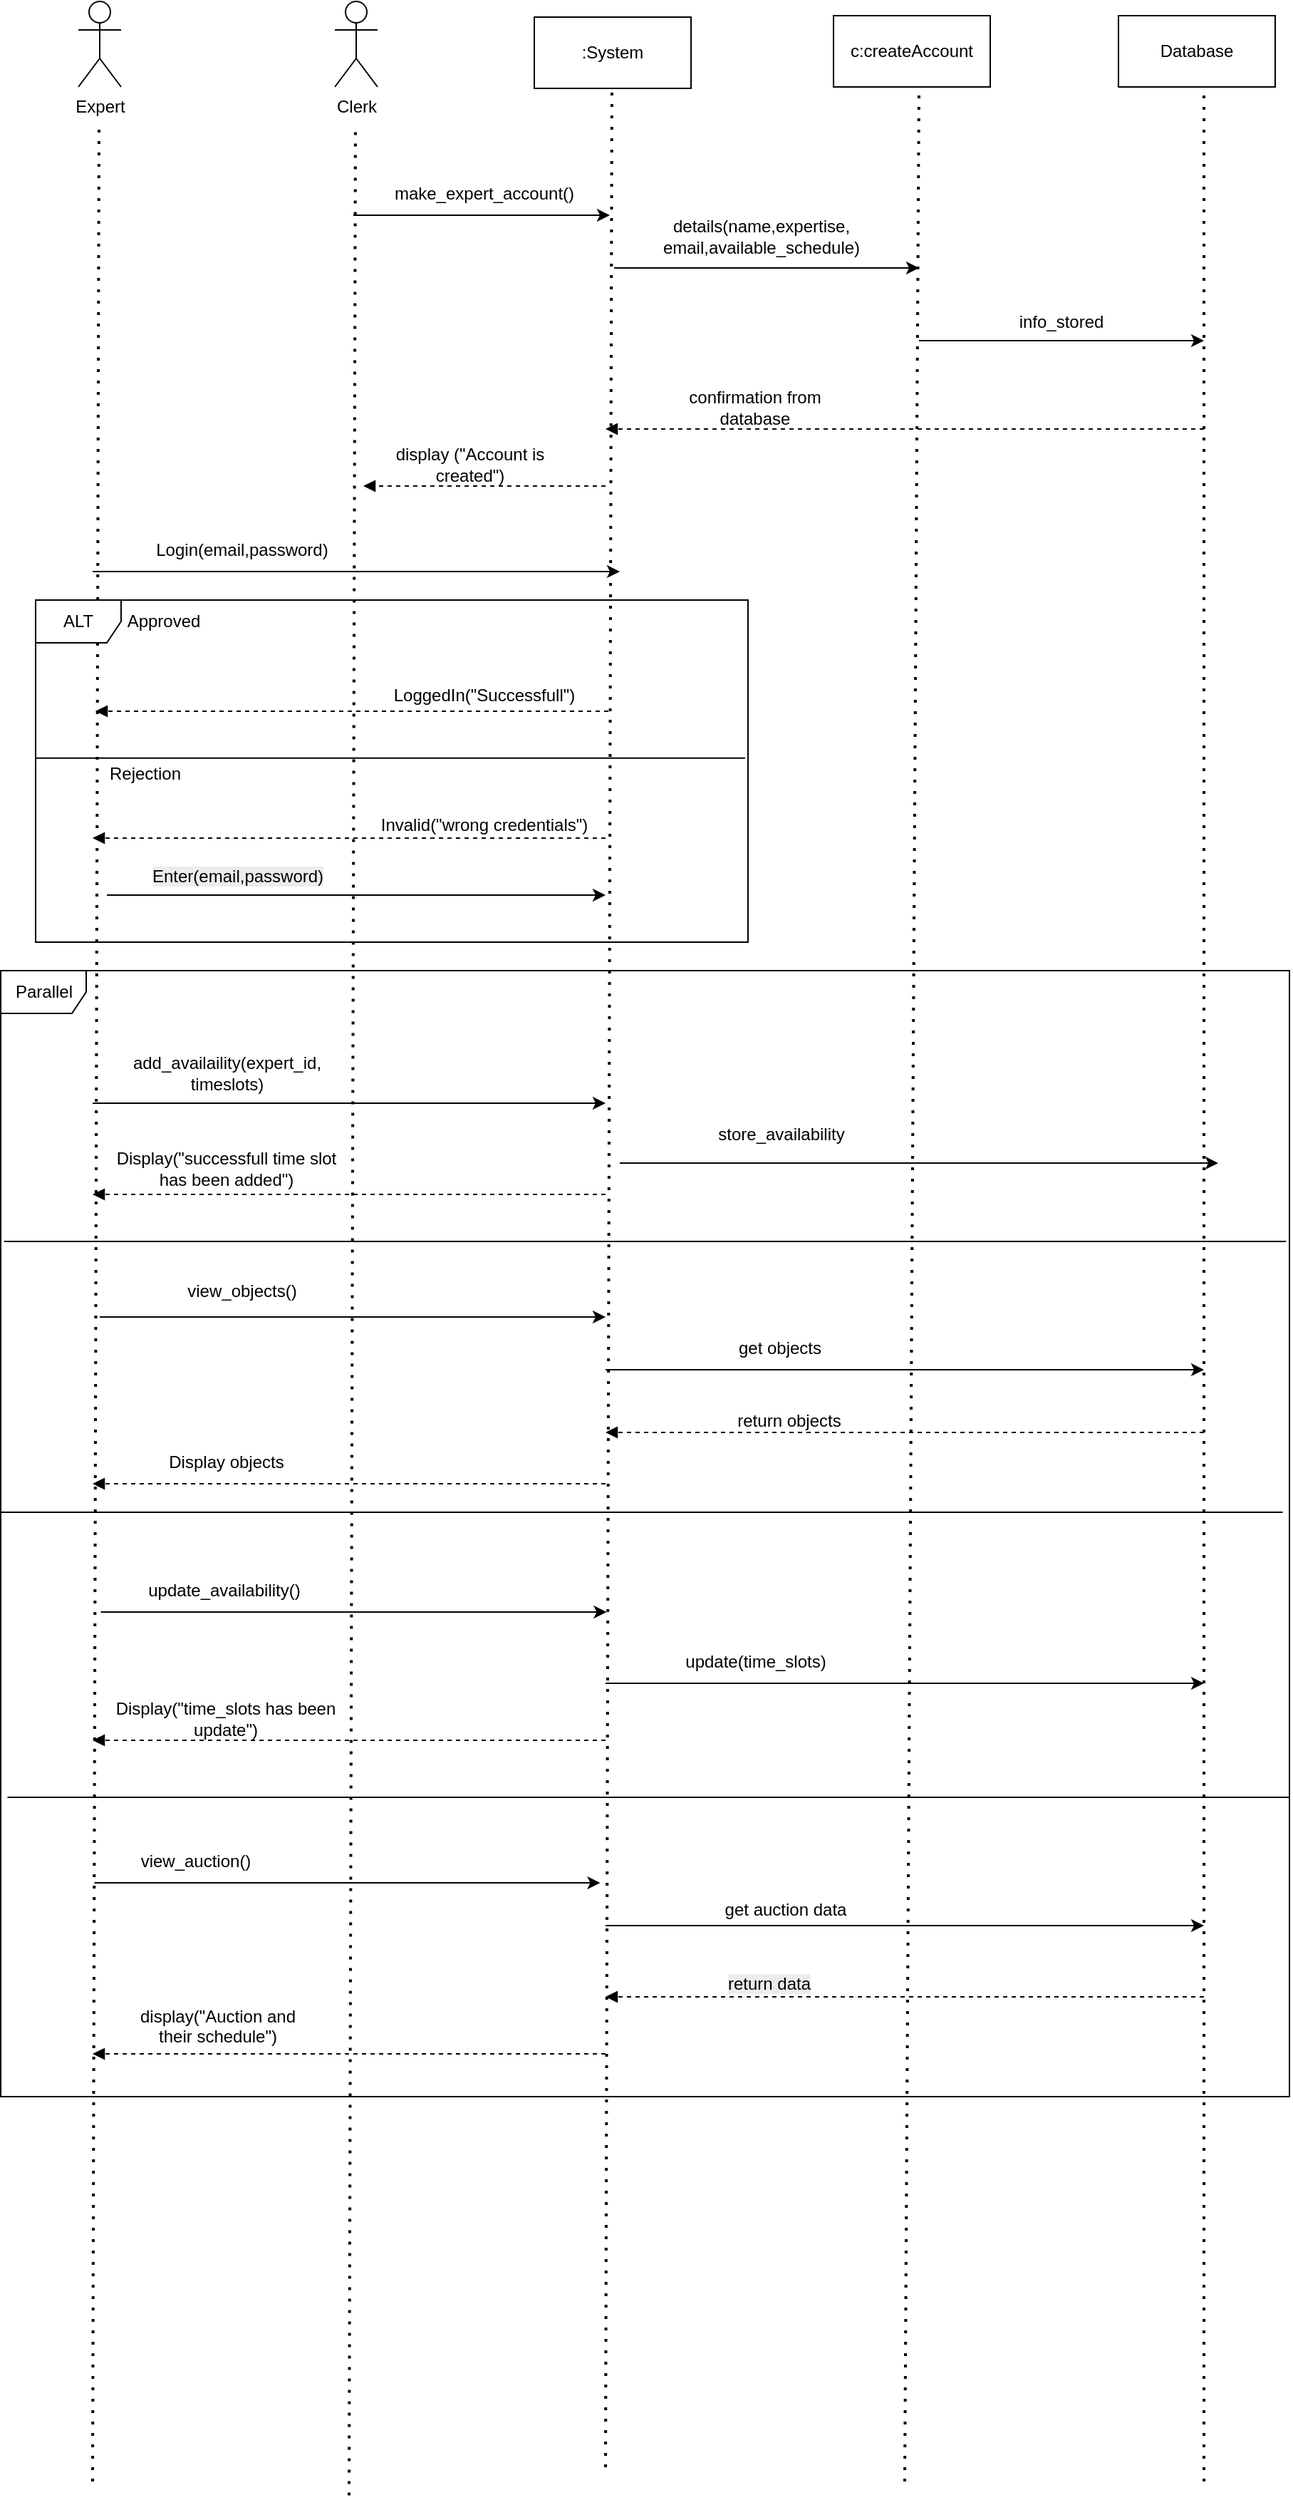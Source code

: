 <mxfile version="26.2.12">
  <diagram name="Page-1" id="CJ1grwiRKDDhybf41n5O">
    <mxGraphModel dx="2043" dy="1348" grid="1" gridSize="10" guides="1" tooltips="1" connect="1" arrows="1" fold="1" page="1" pageScale="1" pageWidth="2339" pageHeight="3300" math="0" shadow="0">
      <root>
        <mxCell id="0" />
        <mxCell id="1" parent="0" />
        <mxCell id="ceODfWnPgdktClt1tQam-1" value="Expert" style="shape=umlActor;verticalLabelPosition=bottom;verticalAlign=top;html=1;" vertex="1" parent="1">
          <mxGeometry x="310" y="140" width="30" height="60" as="geometry" />
        </mxCell>
        <mxCell id="ceODfWnPgdktClt1tQam-8" value="Clerk" style="shape=umlActor;verticalLabelPosition=bottom;verticalAlign=top;html=1;" vertex="1" parent="1">
          <mxGeometry x="490" y="140" width="30" height="60" as="geometry" />
        </mxCell>
        <mxCell id="ceODfWnPgdktClt1tQam-9" value=":System" style="html=1;whiteSpace=wrap;" vertex="1" parent="1">
          <mxGeometry x="630" y="151" width="110" height="50" as="geometry" />
        </mxCell>
        <mxCell id="ceODfWnPgdktClt1tQam-10" value="c:createAccount" style="html=1;whiteSpace=wrap;" vertex="1" parent="1">
          <mxGeometry x="840" y="150" width="110" height="50" as="geometry" />
        </mxCell>
        <mxCell id="ceODfWnPgdktClt1tQam-11" value="Database" style="html=1;whiteSpace=wrap;" vertex="1" parent="1">
          <mxGeometry x="1040" y="150" width="110" height="50" as="geometry" />
        </mxCell>
        <mxCell id="ceODfWnPgdktClt1tQam-13" value="" style="endArrow=none;dashed=1;html=1;dashPattern=1 3;strokeWidth=2;rounded=0;" edge="1" parent="1">
          <mxGeometry width="50" height="50" relative="1" as="geometry">
            <mxPoint x="320" y="1880" as="sourcePoint" />
            <mxPoint x="324.47" y="230" as="targetPoint" />
          </mxGeometry>
        </mxCell>
        <mxCell id="ceODfWnPgdktClt1tQam-14" value="" style="endArrow=none;dashed=1;html=1;dashPattern=1 3;strokeWidth=2;rounded=0;" edge="1" parent="1">
          <mxGeometry width="50" height="50" relative="1" as="geometry">
            <mxPoint x="890" y="1880" as="sourcePoint" />
            <mxPoint x="900" y="200" as="targetPoint" />
          </mxGeometry>
        </mxCell>
        <mxCell id="ceODfWnPgdktClt1tQam-15" value="" style="endArrow=none;dashed=1;html=1;dashPattern=1 3;strokeWidth=2;rounded=0;" edge="1" parent="1">
          <mxGeometry width="50" height="50" relative="1" as="geometry">
            <mxPoint x="1100" y="1880" as="sourcePoint" />
            <mxPoint x="1100" y="200" as="targetPoint" />
          </mxGeometry>
        </mxCell>
        <mxCell id="ceODfWnPgdktClt1tQam-16" value="" style="endArrow=none;dashed=1;html=1;dashPattern=1 3;strokeWidth=2;rounded=0;" edge="1" parent="1">
          <mxGeometry width="50" height="50" relative="1" as="geometry">
            <mxPoint x="680" y="1870" as="sourcePoint" />
            <mxPoint x="684.47" y="201" as="targetPoint" />
          </mxGeometry>
        </mxCell>
        <mxCell id="ceODfWnPgdktClt1tQam-17" value="" style="endArrow=none;dashed=1;html=1;dashPattern=1 3;strokeWidth=2;rounded=0;" edge="1" parent="1">
          <mxGeometry width="50" height="50" relative="1" as="geometry">
            <mxPoint x="500" y="1889.79" as="sourcePoint" />
            <mxPoint x="504.47" y="230" as="targetPoint" />
          </mxGeometry>
        </mxCell>
        <mxCell id="ceODfWnPgdktClt1tQam-18" value="" style="endArrow=classic;html=1;rounded=0;" edge="1" parent="1">
          <mxGeometry width="50" height="50" relative="1" as="geometry">
            <mxPoint x="503" y="290" as="sourcePoint" />
            <mxPoint x="683" y="290" as="targetPoint" />
          </mxGeometry>
        </mxCell>
        <mxCell id="ceODfWnPgdktClt1tQam-19" value="make_expert_account()" style="text;html=1;align=center;verticalAlign=middle;whiteSpace=wrap;rounded=0;" vertex="1" parent="1">
          <mxGeometry x="530" y="260" width="130" height="30" as="geometry" />
        </mxCell>
        <mxCell id="ceODfWnPgdktClt1tQam-23" value="" style="endArrow=classic;html=1;rounded=0;" edge="1" parent="1">
          <mxGeometry width="50" height="50" relative="1" as="geometry">
            <mxPoint x="686" y="327" as="sourcePoint" />
            <mxPoint x="900" y="327" as="targetPoint" />
          </mxGeometry>
        </mxCell>
        <mxCell id="ceODfWnPgdktClt1tQam-24" value="details(name,expertise,&lt;div&gt;email,available_schedule)&lt;/div&gt;" style="text;html=1;align=center;verticalAlign=middle;whiteSpace=wrap;rounded=0;" vertex="1" parent="1">
          <mxGeometry x="710" y="290" width="159" height="30" as="geometry" />
        </mxCell>
        <mxCell id="ceODfWnPgdktClt1tQam-25" value="" style="endArrow=classic;html=1;rounded=0;" edge="1" parent="1">
          <mxGeometry width="50" height="50" relative="1" as="geometry">
            <mxPoint x="900" y="378" as="sourcePoint" />
            <mxPoint x="1100" y="378" as="targetPoint" />
          </mxGeometry>
        </mxCell>
        <mxCell id="ceODfWnPgdktClt1tQam-26" value="info_stored" style="text;html=1;align=center;verticalAlign=middle;whiteSpace=wrap;rounded=0;" vertex="1" parent="1">
          <mxGeometry x="970" y="350" width="60" height="30" as="geometry" />
        </mxCell>
        <mxCell id="ceODfWnPgdktClt1tQam-28" value="" style="html=1;verticalAlign=bottom;labelBackgroundColor=none;endArrow=block;endFill=1;dashed=1;rounded=0;" edge="1" parent="1">
          <mxGeometry width="160" relative="1" as="geometry">
            <mxPoint x="1100" y="440" as="sourcePoint" />
            <mxPoint x="680" y="440" as="targetPoint" />
          </mxGeometry>
        </mxCell>
        <mxCell id="ceODfWnPgdktClt1tQam-29" value="confirmation from database" style="text;html=1;align=center;verticalAlign=middle;whiteSpace=wrap;rounded=0;" vertex="1" parent="1">
          <mxGeometry x="720" y="410" width="130" height="30" as="geometry" />
        </mxCell>
        <mxCell id="ceODfWnPgdktClt1tQam-30" value="" style="html=1;verticalAlign=bottom;labelBackgroundColor=none;endArrow=block;endFill=1;dashed=1;rounded=0;" edge="1" parent="1">
          <mxGeometry width="160" relative="1" as="geometry">
            <mxPoint x="680" y="480" as="sourcePoint" />
            <mxPoint x="510" y="480" as="targetPoint" />
          </mxGeometry>
        </mxCell>
        <mxCell id="ceODfWnPgdktClt1tQam-31" value="display (&quot;Account is created&quot;)" style="text;html=1;align=center;verticalAlign=middle;whiteSpace=wrap;rounded=0;" vertex="1" parent="1">
          <mxGeometry x="520" y="450" width="130" height="30" as="geometry" />
        </mxCell>
        <mxCell id="ceODfWnPgdktClt1tQam-33" value="" style="endArrow=classic;html=1;rounded=0;" edge="1" parent="1">
          <mxGeometry width="50" height="50" relative="1" as="geometry">
            <mxPoint x="320" y="540" as="sourcePoint" />
            <mxPoint x="690" y="540" as="targetPoint" />
          </mxGeometry>
        </mxCell>
        <mxCell id="ceODfWnPgdktClt1tQam-34" value="Login(email,password)" style="text;html=1;align=center;verticalAlign=middle;whiteSpace=wrap;rounded=0;" vertex="1" parent="1">
          <mxGeometry x="360" y="510" width="130" height="30" as="geometry" />
        </mxCell>
        <mxCell id="ceODfWnPgdktClt1tQam-36" value="ALT" style="shape=umlFrame;whiteSpace=wrap;html=1;pointerEvents=0;" vertex="1" parent="1">
          <mxGeometry x="280" y="560" width="500" height="240" as="geometry" />
        </mxCell>
        <mxCell id="ceODfWnPgdktClt1tQam-38" value="" style="endArrow=none;html=1;rounded=0;entryX=0.996;entryY=0.487;entryDx=0;entryDy=0;entryPerimeter=0;exitX=0.001;exitY=0.487;exitDx=0;exitDy=0;exitPerimeter=0;" edge="1" parent="1">
          <mxGeometry width="50" height="50" relative="1" as="geometry">
            <mxPoint x="280.5" y="670.88" as="sourcePoint" />
            <mxPoint x="778" y="670.88" as="targetPoint" />
          </mxGeometry>
        </mxCell>
        <mxCell id="ceODfWnPgdktClt1tQam-39" value="" style="html=1;verticalAlign=bottom;labelBackgroundColor=none;endArrow=block;endFill=1;dashed=1;rounded=0;" edge="1" parent="1">
          <mxGeometry width="160" relative="1" as="geometry">
            <mxPoint x="682" y="638" as="sourcePoint" />
            <mxPoint x="322" y="638" as="targetPoint" />
          </mxGeometry>
        </mxCell>
        <mxCell id="ceODfWnPgdktClt1tQam-41" value="" style="html=1;verticalAlign=bottom;labelBackgroundColor=none;endArrow=block;endFill=1;dashed=1;rounded=0;" edge="1" parent="1">
          <mxGeometry width="160" relative="1" as="geometry">
            <mxPoint x="680" y="727" as="sourcePoint" />
            <mxPoint x="320" y="727" as="targetPoint" />
          </mxGeometry>
        </mxCell>
        <mxCell id="ceODfWnPgdktClt1tQam-42" value="LoggedIn(&quot;Successfull&quot;)" style="text;html=1;align=center;verticalAlign=middle;whiteSpace=wrap;rounded=0;" vertex="1" parent="1">
          <mxGeometry x="520" y="612" width="150" height="30" as="geometry" />
        </mxCell>
        <mxCell id="ceODfWnPgdktClt1tQam-44" value="Invalid(&quot;wrong credentials&quot;)" style="text;html=1;align=center;verticalAlign=middle;whiteSpace=wrap;rounded=0;" vertex="1" parent="1">
          <mxGeometry x="510" y="708" width="170" height="20" as="geometry" />
        </mxCell>
        <mxCell id="ceODfWnPgdktClt1tQam-45" value="" style="endArrow=classic;html=1;rounded=0;" edge="1" parent="1">
          <mxGeometry width="50" height="50" relative="1" as="geometry">
            <mxPoint x="330" y="767" as="sourcePoint" />
            <mxPoint x="680" y="767" as="targetPoint" />
          </mxGeometry>
        </mxCell>
        <mxCell id="ceODfWnPgdktClt1tQam-47" value="&lt;span style=&quot;color: rgb(0, 0, 0); font-family: Helvetica; font-size: 12px; font-style: normal; font-variant-ligatures: normal; font-variant-caps: normal; font-weight: 400; letter-spacing: normal; orphans: 2; text-align: center; text-indent: 0px; text-transform: none; widows: 2; word-spacing: 0px; -webkit-text-stroke-width: 0px; white-space: normal; background-color: rgb(236, 236, 236); text-decoration-thickness: initial; text-decoration-style: initial; text-decoration-color: initial; float: none; display: inline !important;&quot;&gt;Enter(email,password)&lt;/span&gt;" style="text;whiteSpace=wrap;html=1;" vertex="1" parent="1">
          <mxGeometry x="360" y="740" width="150" height="40" as="geometry" />
        </mxCell>
        <mxCell id="ceODfWnPgdktClt1tQam-48" value="Approved" style="text;html=1;align=center;verticalAlign=middle;whiteSpace=wrap;rounded=0;" vertex="1" parent="1">
          <mxGeometry x="340" y="560" width="60" height="30" as="geometry" />
        </mxCell>
        <mxCell id="ceODfWnPgdktClt1tQam-49" value="&lt;div style=&quot;text-align: center;&quot;&gt;&lt;span style=&quot;background-color: transparent; color: light-dark(rgb(0, 0, 0), rgb(255, 255, 255));&quot;&gt;Rejection&lt;/span&gt;&lt;/div&gt;" style="text;whiteSpace=wrap;html=1;" vertex="1" parent="1">
          <mxGeometry x="330" y="668" width="150" height="40" as="geometry" />
        </mxCell>
        <mxCell id="ceODfWnPgdktClt1tQam-51" value="" style="endArrow=classic;html=1;rounded=0;" edge="1" parent="1">
          <mxGeometry width="50" height="50" relative="1" as="geometry">
            <mxPoint x="320" y="913" as="sourcePoint" />
            <mxPoint x="680" y="913" as="targetPoint" />
          </mxGeometry>
        </mxCell>
        <mxCell id="ceODfWnPgdktClt1tQam-52" value="add_availaility(expert_id,&lt;div&gt;timeslots)&lt;/div&gt;" style="text;html=1;align=center;verticalAlign=middle;whiteSpace=wrap;rounded=0;" vertex="1" parent="1">
          <mxGeometry x="337.5" y="867" width="152.5" height="50" as="geometry" />
        </mxCell>
        <mxCell id="ceODfWnPgdktClt1tQam-54" value="" style="endArrow=classic;html=1;rounded=0;" edge="1" parent="1">
          <mxGeometry width="50" height="50" relative="1" as="geometry">
            <mxPoint x="680" y="1320" as="sourcePoint" />
            <mxPoint x="1100" y="1320" as="targetPoint" />
          </mxGeometry>
        </mxCell>
        <mxCell id="ceODfWnPgdktClt1tQam-55" value="store_availability" style="text;html=1;align=center;verticalAlign=middle;whiteSpace=wrap;rounded=0;" vertex="1" parent="1">
          <mxGeometry x="711" y="920" width="185" height="30" as="geometry" />
        </mxCell>
        <mxCell id="ceODfWnPgdktClt1tQam-57" value="" style="html=1;verticalAlign=bottom;labelBackgroundColor=none;endArrow=block;endFill=1;dashed=1;rounded=0;" edge="1" parent="1">
          <mxGeometry width="160" relative="1" as="geometry">
            <mxPoint x="680" y="977" as="sourcePoint" />
            <mxPoint x="320" y="977" as="targetPoint" />
          </mxGeometry>
        </mxCell>
        <mxCell id="ceODfWnPgdktClt1tQam-60" value="Display(&quot;successfull time slot has been added&quot;)" style="text;html=1;align=center;verticalAlign=middle;whiteSpace=wrap;rounded=0;" vertex="1" parent="1">
          <mxGeometry x="325.75" y="945" width="176" height="27" as="geometry" />
        </mxCell>
        <mxCell id="ceODfWnPgdktClt1tQam-61" value="Parallel" style="shape=umlFrame;whiteSpace=wrap;html=1;pointerEvents=0;" vertex="1" parent="1">
          <mxGeometry x="255.5" y="820" width="904.5" height="790" as="geometry" />
        </mxCell>
        <mxCell id="ceODfWnPgdktClt1tQam-64" value="" style="endArrow=classic;html=1;rounded=0;" edge="1" parent="1">
          <mxGeometry width="50" height="50" relative="1" as="geometry">
            <mxPoint x="325" y="1063" as="sourcePoint" />
            <mxPoint x="680" y="1063" as="targetPoint" />
          </mxGeometry>
        </mxCell>
        <mxCell id="ceODfWnPgdktClt1tQam-65" value="view_objects()" style="text;html=1;align=center;verticalAlign=middle;whiteSpace=wrap;rounded=0;" vertex="1" parent="1">
          <mxGeometry x="360" y="1030" width="130" height="30" as="geometry" />
        </mxCell>
        <mxCell id="ceODfWnPgdktClt1tQam-66" value="" style="endArrow=classic;html=1;rounded=0;" edge="1" parent="1">
          <mxGeometry width="50" height="50" relative="1" as="geometry">
            <mxPoint x="680" y="1100" as="sourcePoint" />
            <mxPoint x="1100" y="1100" as="targetPoint" />
          </mxGeometry>
        </mxCell>
        <mxCell id="ceODfWnPgdktClt1tQam-67" value="get objects" style="text;html=1;align=center;verticalAlign=middle;whiteSpace=wrap;rounded=0;" vertex="1" parent="1">
          <mxGeometry x="710" y="1070" width="185" height="30" as="geometry" />
        </mxCell>
        <mxCell id="ceODfWnPgdktClt1tQam-68" value="" style="html=1;verticalAlign=bottom;labelBackgroundColor=none;endArrow=block;endFill=1;dashed=1;rounded=0;" edge="1" parent="1">
          <mxGeometry width="160" relative="1" as="geometry">
            <mxPoint x="1100" y="1144" as="sourcePoint" />
            <mxPoint x="680" y="1144" as="targetPoint" />
          </mxGeometry>
        </mxCell>
        <mxCell id="ceODfWnPgdktClt1tQam-70" value="" style="html=1;verticalAlign=bottom;labelBackgroundColor=none;endArrow=block;endFill=1;dashed=1;rounded=0;" edge="1" parent="1">
          <mxGeometry width="160" relative="1" as="geometry">
            <mxPoint x="680" y="1180" as="sourcePoint" />
            <mxPoint x="320" y="1180" as="targetPoint" />
          </mxGeometry>
        </mxCell>
        <mxCell id="ceODfWnPgdktClt1tQam-72" value="Display objects" style="text;html=1;align=center;verticalAlign=middle;whiteSpace=wrap;rounded=0;" vertex="1" parent="1">
          <mxGeometry x="353.75" y="1150" width="120" height="30" as="geometry" />
        </mxCell>
        <mxCell id="ceODfWnPgdktClt1tQam-73" value="return objects" style="text;html=1;align=center;verticalAlign=middle;whiteSpace=wrap;rounded=0;" vertex="1" parent="1">
          <mxGeometry x="749" y="1121" width="120" height="29" as="geometry" />
        </mxCell>
        <mxCell id="ceODfWnPgdktClt1tQam-74" value="" style="endArrow=none;html=1;rounded=0;entryX=0.996;entryY=0.34;entryDx=0;entryDy=0;entryPerimeter=0;exitX=0.001;exitY=0.487;exitDx=0;exitDy=0;exitPerimeter=0;" edge="1" parent="1">
          <mxGeometry width="50" height="50" relative="1" as="geometry">
            <mxPoint x="255.5" y="1200" as="sourcePoint" />
            <mxPoint x="1155.25" y="1200" as="targetPoint" />
          </mxGeometry>
        </mxCell>
        <mxCell id="ceODfWnPgdktClt1tQam-75" value="" style="endArrow=classic;html=1;rounded=0;" edge="1" parent="1">
          <mxGeometry width="50" height="50" relative="1" as="geometry">
            <mxPoint x="325.75" y="1270" as="sourcePoint" />
            <mxPoint x="680.75" y="1270" as="targetPoint" />
          </mxGeometry>
        </mxCell>
        <mxCell id="ceODfWnPgdktClt1tQam-76" value="" style="endArrow=classic;html=1;rounded=0;" edge="1" parent="1">
          <mxGeometry width="50" height="50" relative="1" as="geometry">
            <mxPoint x="690" y="955" as="sourcePoint" />
            <mxPoint x="1110" y="955" as="targetPoint" />
          </mxGeometry>
        </mxCell>
        <mxCell id="ceODfWnPgdktClt1tQam-77" value="" style="html=1;verticalAlign=bottom;labelBackgroundColor=none;endArrow=block;endFill=1;dashed=1;rounded=0;" edge="1" parent="1">
          <mxGeometry width="160" relative="1" as="geometry">
            <mxPoint x="680" y="1360" as="sourcePoint" />
            <mxPoint x="320" y="1360" as="targetPoint" />
          </mxGeometry>
        </mxCell>
        <mxCell id="ceODfWnPgdktClt1tQam-78" value="update_availability()" style="text;html=1;align=center;verticalAlign=middle;whiteSpace=wrap;rounded=0;" vertex="1" parent="1">
          <mxGeometry x="345" y="1240" width="135" height="30" as="geometry" />
        </mxCell>
        <mxCell id="ceODfWnPgdktClt1tQam-79" value="update(time_slots)" style="text;html=1;align=center;verticalAlign=middle;whiteSpace=wrap;rounded=0;" vertex="1" parent="1">
          <mxGeometry x="692.5" y="1290" width="185" height="30" as="geometry" />
        </mxCell>
        <mxCell id="ceODfWnPgdktClt1tQam-80" value="Display(&quot;time_slots has been update&quot;)" style="text;html=1;align=center;verticalAlign=middle;whiteSpace=wrap;rounded=0;" vertex="1" parent="1">
          <mxGeometry x="321.25" y="1330" width="185" height="30" as="geometry" />
        </mxCell>
        <mxCell id="ceODfWnPgdktClt1tQam-81" value="" style="endArrow=none;html=1;rounded=0;entryX=0.996;entryY=0.34;entryDx=0;entryDy=0;entryPerimeter=0;exitX=0.001;exitY=0.487;exitDx=0;exitDy=0;exitPerimeter=0;" edge="1" parent="1">
          <mxGeometry width="50" height="50" relative="1" as="geometry">
            <mxPoint x="260.25" y="1400" as="sourcePoint" />
            <mxPoint x="1160" y="1400" as="targetPoint" />
          </mxGeometry>
        </mxCell>
        <mxCell id="ceODfWnPgdktClt1tQam-82" value="" style="endArrow=none;html=1;rounded=0;entryX=0.996;entryY=0.34;entryDx=0;entryDy=0;entryPerimeter=0;exitX=0.001;exitY=0.487;exitDx=0;exitDy=0;exitPerimeter=0;" edge="1" parent="1">
          <mxGeometry width="50" height="50" relative="1" as="geometry">
            <mxPoint x="257.88" y="1010" as="sourcePoint" />
            <mxPoint x="1157.63" y="1010" as="targetPoint" />
          </mxGeometry>
        </mxCell>
        <mxCell id="ceODfWnPgdktClt1tQam-83" value="" style="endArrow=classic;html=1;rounded=0;" edge="1" parent="1">
          <mxGeometry width="50" height="50" relative="1" as="geometry">
            <mxPoint x="321.25" y="1460" as="sourcePoint" />
            <mxPoint x="676.25" y="1460" as="targetPoint" />
          </mxGeometry>
        </mxCell>
        <mxCell id="ceODfWnPgdktClt1tQam-84" value="" style="endArrow=classic;html=1;rounded=0;" edge="1" parent="1">
          <mxGeometry width="50" height="50" relative="1" as="geometry">
            <mxPoint x="680" y="1490" as="sourcePoint" />
            <mxPoint x="1100" y="1490" as="targetPoint" />
          </mxGeometry>
        </mxCell>
        <mxCell id="ceODfWnPgdktClt1tQam-85" value="" style="html=1;verticalAlign=bottom;labelBackgroundColor=none;endArrow=block;endFill=1;dashed=1;rounded=0;" edge="1" parent="1">
          <mxGeometry width="160" relative="1" as="geometry">
            <mxPoint x="1100" y="1540" as="sourcePoint" />
            <mxPoint x="680" y="1540" as="targetPoint" />
          </mxGeometry>
        </mxCell>
        <mxCell id="ceODfWnPgdktClt1tQam-86" value="" style="html=1;verticalAlign=bottom;labelBackgroundColor=none;endArrow=block;endFill=1;dashed=1;rounded=0;" edge="1" parent="1">
          <mxGeometry width="160" relative="1" as="geometry">
            <mxPoint x="680" y="1580" as="sourcePoint" />
            <mxPoint x="320" y="1580" as="targetPoint" />
          </mxGeometry>
        </mxCell>
        <mxCell id="ceODfWnPgdktClt1tQam-87" value="view_auction()" style="text;html=1;align=center;verticalAlign=middle;whiteSpace=wrap;rounded=0;" vertex="1" parent="1">
          <mxGeometry x="345" y="1430" width="95" height="30" as="geometry" />
        </mxCell>
        <mxCell id="ceODfWnPgdktClt1tQam-89" value="get auction data" style="text;html=1;align=center;verticalAlign=middle;whiteSpace=wrap;rounded=0;" vertex="1" parent="1">
          <mxGeometry x="749" y="1469" width="115" height="20" as="geometry" />
        </mxCell>
        <mxCell id="ceODfWnPgdktClt1tQam-92" value="&lt;span style=&quot;color: rgb(0, 0, 0); font-family: Helvetica; font-size: 12px; font-style: normal; font-variant-ligatures: normal; font-variant-caps: normal; font-weight: 400; letter-spacing: normal; orphans: 2; text-align: center; text-indent: 0px; text-transform: none; widows: 2; word-spacing: 0px; -webkit-text-stroke-width: 0px; white-space: normal; background-color: rgb(236, 236, 236); text-decoration-thickness: initial; text-decoration-style: initial; text-decoration-color: initial; float: none; display: inline !important;&quot;&gt;return data&lt;/span&gt;" style="text;whiteSpace=wrap;html=1;" vertex="1" parent="1">
          <mxGeometry x="763.5" y="1517" width="70.5" height="30" as="geometry" />
        </mxCell>
        <mxCell id="ceODfWnPgdktClt1tQam-94" value="&lt;div style=&quot;text-align: center;&quot;&gt;&lt;span style=&quot;background-color: transparent; color: light-dark(rgb(0, 0, 0), rgb(255, 255, 255));&quot;&gt;display(&quot;Auction and their schedule&quot;)&lt;br&gt;&lt;/span&gt;&lt;/div&gt;" style="text;whiteSpace=wrap;html=1;" vertex="1" parent="1">
          <mxGeometry x="347" y="1540" width="120" height="40" as="geometry" />
        </mxCell>
      </root>
    </mxGraphModel>
  </diagram>
</mxfile>
